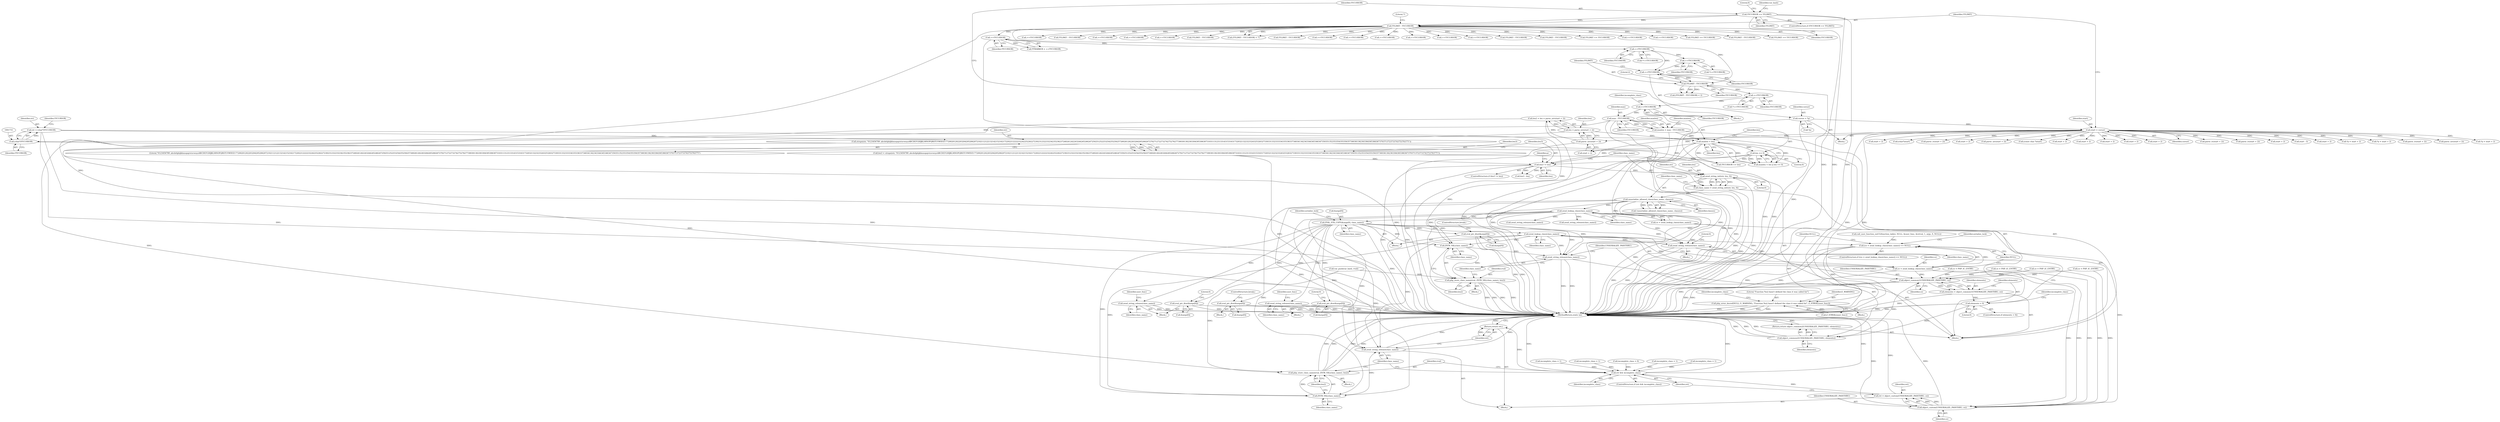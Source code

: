 digraph "0_php-src_1a23ebc1fff59bf480ca92963b36eba5c1b904c4@array" {
"1001863" [label="(Call,ZVAL_STR_COPY(&args[0], class_name))"];
"1001810" [label="(Call,zend_lookup_class(class_name))"];
"1001794" [label="(Call,unserialize_allowed_class(class_name, classes))"];
"1001784" [label="(Call,class_name = zend_string_init(str, len, 0))"];
"1001786" [label="(Call,zend_string_init(str, len, 0))"];
"1001766" [label="(Call,strspn(str, \"0123456789_abcdefghijklmnopqrstuvwxyzABCDEFGHIJKLMNOPQRSTUVWXYZ\177\200\201\202\203\204\205\206\207\210\211\212\213\214\215\216\217\220\221\222\223\224\225\226\227\230\231\232\233\234\235\236\237\240\241\242\243\244\245\246\247\250\251\252\253\254\255\256\257\260\261\262\263\264\265\266\267\270\271\272\273\274\275\276\277\300\301\302\303\304\305\306\307\310\311\312\313\314\315\316\317\320\321\322\323\324\325\326\327\330\331\332\333\334\335\336\337\340\341\342\343\344\345\346\347\350\351\352\353\354\355\356\357\360\361\362\363\364\365\366\367\370\371\372\373\374\375\376\377\\\"))"];
"1001728" [label="(Call,str = (char*)YYCURSOR)"];
"1001730" [label="(Call,(char*)YYCURSOR)"];
"1001708" [label="(Call,max - YYCURSOR)"];
"1001662" [label="(Call,++YYCURSOR)"];
"1001237" [label="(Call,++YYCURSOR)"];
"1000705" [label="(Call,YYLIMIT - YYCURSOR)"];
"1000152" [label="(Call,YYLIMIT - YYCURSOR)"];
"1000125" [label="(Call,YYCURSOR >= YYLIMIT)"];
"1000701" [label="(Call,++YYCURSOR)"];
"1000365" [label="(Call,++YYCURSOR)"];
"1000205" [label="(Call,++YYCURSOR)"];
"1000687" [label="(Call,++YYCURSOR)"];
"1001770" [label="(Call,len3 != len)"];
"1001764" [label="(Call,len3 = strspn(str, \"0123456789_abcdefghijklmnopqrstuvwxyzABCDEFGHIJKLMNOPQRSTUVWXYZ\177\200\201\202\203\204\205\206\207\210\211\212\213\214\215\216\217\220\221\222\223\224\225\226\227\230\231\232\233\234\235\236\237\240\241\242\243\244\245\246\247\250\251\252\253\254\255\256\257\260\261\262\263\264\265\266\267\270\271\272\273\274\275\276\277\300\301\302\303\304\305\306\307\310\311\312\313\314\315\316\317\320\321\322\323\324\325\326\327\330\331\332\333\334\335\336\337\340\341\342\343\344\345\346\347\350\351\352\353\354\355\356\357\360\361\362\363\364\365\366\367\370\371\372\373\374\375\376\377\\\"))"];
"1001716" [label="(Call,len == 0)"];
"1001713" [label="(Call,maxlen < len)"];
"1001706" [label="(Call,maxlen = max - YYCURSOR)"];
"1001700" [label="(Call,len = parse_uiv(start + 2))"];
"1001702" [label="(Call,parse_uiv(start + 2))"];
"1000144" [label="(Call,start = cursor)"];
"1000120" [label="(Call,cursor = *p)"];
"1001895" [label="(Call,zend_string_release(class_name))"];
"1001900" [label="(Call,zval_ptr_dtor(&args[0]))"];
"1001922" [label="(Call,zval_ptr_dtor(&args[0]))"];
"1001938" [label="(Call,zend_string_release(class_name))"];
"1001943" [label="(Call,zval_ptr_dtor(&args[0]))"];
"1001957" [label="(Call,zend_lookup_class(class_name))"];
"1001954" [label="(Call,(ce = zend_lookup_class(class_name)) == NULL)"];
"1001961" [label="(Call,php_error_docref(NULL, E_WARNING, \"Function %s() hasn't defined the class it was called for\", Z_STRVAL(user_func)))"];
"1001955" [label="(Call,ce = zend_lookup_class(class_name))"];
"1001996" [label="(Call,object_custom(UNSERIALIZE_PASSTHRU, ce))"];
"1001994" [label="(Call,ret = object_custom(UNSERIALIZE_PASSTHRU, ce))"];
"1002000" [label="(Call,ret && incomplete_class)"];
"1002011" [label="(Return,return ret;)"];
"1002015" [label="(Call,object_common1(UNSERIALIZE_PASSTHRU, ce))"];
"1002013" [label="(Call,elements = object_common1(UNSERIALIZE_PASSTHRU, ce))"];
"1002019" [label="(Call,elements < 0)"];
"1002038" [label="(Call,object_common2(UNSERIALIZE_PASSTHRU, elements))"];
"1002037" [label="(Return,return object_common2(UNSERIALIZE_PASSTHRU, elements);)"];
"1002006" [label="(Call,ZSTR_VAL(class_name))"];
"1002004" [label="(Call,php_store_class_name(rval, ZSTR_VAL(class_name), len2))"];
"1002009" [label="(Call,zend_string_release(class_name))"];
"1002023" [label="(Call,zend_string_release(class_name))"];
"1002032" [label="(Call,ZSTR_VAL(class_name))"];
"1002030" [label="(Call,php_store_class_name(rval, ZSTR_VAL(class_name), len2))"];
"1002035" [label="(Call,zend_string_release(class_name))"];
"1001979" [label="(Call,zval_ptr_dtor(&args[0]))"];
"1000708" [label="(Literal,2)"];
"1001604" [label="(Call,start + 2)"];
"1001967" [label="(Call,incomplete_class = 1)"];
"1002398" [label="(Call,(char*)start)"];
"1000273" [label="(Call,++YYCURSOR)"];
"1002136" [label="(Call,parse_iv(start + 2))"];
"1001906" [label="(Literal,0)"];
"1000364" [label="(Call,*++YYCURSOR)"];
"1001992" [label="(Block,)"];
"1001115" [label="(Call,YYLIMIT - YYCURSOR)"];
"1000706" [label="(Identifier,YYLIMIT)"];
"1001834" [label="(Call,zend_string_release(class_name))"];
"1000205" [label="(Call,++YYCURSOR)"];
"1001715" [label="(Identifier,len)"];
"1001954" [label="(Call,(ce = zend_lookup_class(class_name)) == NULL)"];
"1002019" [label="(Call,elements < 0)"];
"1002011" [label="(Return,return ret;)"];
"1001771" [label="(Identifier,len3)"];
"1000125" [label="(Call,YYCURSOR >= YYLIMIT)"];
"1002017" [label="(Identifier,ce)"];
"1001708" [label="(Call,max - YYCURSOR)"];
"1001348" [label="(Call,start + 2)"];
"1001943" [label="(Call,zval_ptr_dtor(&args[0]))"];
"1001851" [label="(Call,incomplete_class = 1)"];
"1001772" [label="(Identifier,len)"];
"1001710" [label="(Identifier,YYCURSOR)"];
"1000231" [label="(Call,++YYCURSOR)"];
"1001729" [label="(Identifier,str)"];
"1000701" [label="(Call,++YYCURSOR)"];
"1002022" [label="(Block,)"];
"1000133" [label="(Identifier,var_hash)"];
"1001887" [label="(Block,)"];
"1002039" [label="(Identifier,UNSERIALIZE_PASSTHRU)"];
"1001675" [label="(Identifier,incomplete_class)"];
"1001822" [label="(Call,zend_string_release(class_name))"];
"1001770" [label="(Call,len3 != len)"];
"1000287" [label="(Call,++YYCURSOR)"];
"1001923" [label="(Call,&args[0])"];
"1001701" [label="(Identifier,len)"];
"1001899" [label="(Identifier,user_func)"];
"1001949" [label="(Literal,0)"];
"1001994" [label="(Call,ret = object_custom(UNSERIALIZE_PASSTHRU, ce))"];
"1002004" [label="(Call,php_store_class_name(rval, ZSTR_VAL(class_name), len2))"];
"1001787" [label="(Identifier,str)"];
"1002000" [label="(Call,ret && incomplete_class)"];
"1002003" [label="(Block,)"];
"1002031" [label="(Identifier,rval)"];
"1001863" [label="(Call,ZVAL_STR_COPY(&args[0], class_name))"];
"1000352" [label="(Call,++YYCURSOR)"];
"1001961" [label="(Call,php_error_docref(NULL, E_WARNING, \"Function %s() hasn't defined the class it was called for\", Z_STRVAL(user_func)))"];
"1002012" [label="(Identifier,ret)"];
"1002038" [label="(Call,object_common2(UNSERIALIZE_PASSTHRU, elements))"];
"1002298" [label="(Call,parse_uiv(start + 2))"];
"1001237" [label="(Call,++YYCURSOR)"];
"1002035" [label="(Call,zend_string_release(class_name))"];
"1001422" [label="(Call,(const char *)start)"];
"1001358" [label="(Call,YYLIMIT - YYCURSOR)"];
"1002002" [label="(Identifier,incomplete_class)"];
"1001674" [label="(Call,incomplete_class = 0)"];
"1001970" [label="(Call,ce = PHP_IC_ENTRY)"];
"1002007" [label="(Identifier,class_name)"];
"1001698" [label="(Call,len2 = len = parse_uiv(start + 2))"];
"1001984" [label="(ControlStructure,break;)"];
"1001779" [label="(Call,len3 - len)"];
"1000687" [label="(Call,++YYCURSOR)"];
"1001939" [label="(Identifier,class_name)"];
"1000127" [label="(Identifier,YYLIMIT)"];
"1000151" [label="(Call,(YYLIMIT - YYCURSOR) < 7)"];
"1001896" [label="(Identifier,class_name)"];
"1001808" [label="(Call,ce = zend_lookup_class(class_name))"];
"1000121" [label="(Identifier,cursor)"];
"1002018" [label="(ControlStructure,if (elements < 0))"];
"1002016" [label="(Identifier,UNSERIALIZE_PASSTHRU)"];
"1001962" [label="(Identifier,NULL)"];
"1001732" [label="(Identifier,YYCURSOR)"];
"1002026" [label="(Literal,0)"];
"1000960" [label="(Call,YYLIMIT - YYCURSOR)"];
"1001263" [label="(Call,start + 2)"];
"1001997" [label="(Identifier,UNSERIALIZE_PASSTHRU)"];
"1000343" [label="(Call,++YYCURSOR)"];
"1001794" [label="(Call,unserialize_allowed_class(class_name, classes))"];
"1002032" [label="(Call,ZSTR_VAL(class_name))"];
"1001723" [label="(Call,start + 2)"];
"1001238" [label="(Identifier,YYCURSOR)"];
"1002067" [label="(Call,start + 2)"];
"1002051" [label="(Call,start + 2)"];
"1001999" [label="(ControlStructure,if (ret && incomplete_class))"];
"1001786" [label="(Call,zend_string_init(str, len, 0))"];
"1001663" [label="(Identifier,YYCURSOR)"];
"1001733" [label="(Call,YYCURSOR += len)"];
"1001712" [label="(Call,maxlen < len || len == 0)"];
"1000111" [label="(Block,)"];
"1000217" [label="(Call,++YYCURSOR)"];
"1001662" [label="(Call,++YYCURSOR)"];
"1002315" [label="(Call,start + 2)"];
"1000146" [label="(Identifier,cursor)"];
"1001874" [label="(Call,call_user_function_ex(CG(function_table), NULL, &user_func, &retval, 1, args, 0, NULL))"];
"1002013" [label="(Call,elements = object_common1(UNSERIALIZE_PASSTHRU, ce))"];
"1001980" [label="(Call,&args[0])"];
"1001702" [label="(Call,parse_uiv(start + 2))"];
"1001603" [label="(Call,parse_iv(start + 2))"];
"1000366" [label="(Identifier,YYCURSOR)"];
"1001798" [label="(Call,incomplete_class = 1)"];
"1002023" [label="(Call,zend_string_release(class_name))"];
"1002028" [label="(Identifier,incomplete_class)"];
"1001795" [label="(Identifier,class_name)"];
"1001900" [label="(Call,zval_ptr_dtor(&args[0]))"];
"1001769" [label="(ControlStructure,if (len3 != len))"];
"1001262" [label="(Call,parse_iv(start + 2))"];
"1002299" [label="(Call,start + 2)"];
"1001709" [label="(Identifier,max)"];
"1001996" [label="(Call,object_custom(UNSERIALIZE_PASSTHRU, ce))"];
"1001793" [label="(Call,!unserialize_allowed_class(class_name, classes))"];
"1000147" [label="(Block,)"];
"1001707" [label="(Identifier,maxlen)"];
"1001768" [label="(Literal,\"0123456789_abcdefghijklmnopqrstuvwxyzABCDEFGHIJKLMNOPQRSTUVWXYZ\177\200\201\202\203\204\205\206\207\210\211\212\213\214\215\216\217\220\221\222\223\224\225\226\227\230\231\232\233\234\235\236\237\240\241\242\243\244\245\246\247\250\251\252\253\254\255\256\257\260\261\262\263\264\265\266\267\270\271\272\273\274\275\276\277\300\301\302\303\304\305\306\307\310\311\312\313\314\315\316\317\320\321\322\323\324\325\326\327\330\331\332\333\334\335\336\337\340\341\342\343\344\345\346\347\350\351\352\353\354\355\356\357\360\361\362\363\364\365\366\367\370\371\372\373\374\375\376\377\\\")"];
"1001765" [label="(Identifier,len3)"];
"1001728" [label="(Call,str = (char*)YYCURSOR)"];
"1002021" [label="(Literal,0)"];
"1002447" [label="(MethodReturn,static int)"];
"1000704" [label="(Call,(YYLIMIT - YYCURSOR) < 2)"];
"1001784" [label="(Call,class_name = zend_string_init(str, len, 0))"];
"1001796" [label="(Identifier,classes)"];
"1000301" [label="(Call,++YYCURSOR)"];
"1001956" [label="(Identifier,ce)"];
"1001959" [label="(Identifier,NULL)"];
"1001913" [label="(Call,incomplete_class = 1)"];
"1001776" [label="(Identifier,p)"];
"1000144" [label="(Call,start = cursor)"];
"1001714" [label="(Identifier,maxlen)"];
"1000193" [label="(Call,++YYCURSOR)"];
"1001901" [label="(Call,&args[0])"];
"1001927" [label="(ControlStructure,break;)"];
"1000705" [label="(Call,YYLIMIT - YYCURSOR)"];
"1000124" [label="(ControlStructure,if (YYCURSOR >= YYLIMIT))"];
"1001700" [label="(Call,len = parse_uiv(start + 2))"];
"1001734" [label="(Identifier,YYCURSOR)"];
"1001965" [label="(Call,Z_STRVAL(user_func))"];
"1001801" [label="(Call,ce = PHP_IC_ENTRY)"];
"1001785" [label="(Identifier,class_name)"];
"1001497" [label="(Call,start - 3)"];
"1000329" [label="(Call,++YYCURSOR)"];
"1002137" [label="(Call,start + 2)"];
"1001963" [label="(Identifier,E_WARNING)"];
"1000702" [label="(Identifier,YYCURSOR)"];
"1001706" [label="(Call,maxlen = max - YYCURSOR)"];
"1000206" [label="(Identifier,YYCURSOR)"];
"1001713" [label="(Call,maxlen < len)"];
"1001720" [label="(Call,*p = start + 2)"];
"1002015" [label="(Call,object_common1(UNSERIALIZE_PASSTHRU, ce))"];
"1001788" [label="(Identifier,len)"];
"1001791" [label="(Block,)"];
"1001944" [label="(Call,&args[0])"];
"1000203" [label="(Call,YYMARKER = ++YYCURSOR)"];
"1001938" [label="(Call,zend_string_release(class_name))"];
"1000120" [label="(Call,cursor = *p)"];
"1001703" [label="(Call,start + 2)"];
"1001730" [label="(Call,(char*)YYCURSOR)"];
"1002312" [label="(Call,*p = start + 2)"];
"1000122" [label="(Call,*p)"];
"1001937" [label="(Block,)"];
"1001854" [label="(Call,ce = PHP_IC_ENTRY)"];
"1001871" [label="(Identifier,serialize_lock)"];
"1000365" [label="(Call,++YYCURSOR)"];
"1002036" [label="(Identifier,class_name)"];
"1001716" [label="(Call,len == 0)"];
"1000145" [label="(Identifier,start)"];
"1001960" [label="(Block,)"];
"1002024" [label="(Identifier,class_name)"];
"1000245" [label="(Call,++YYCURSOR)"];
"1000153" [label="(Identifier,YYLIMIT)"];
"1001975" [label="(Identifier,serialize_lock)"];
"1001998" [label="(Identifier,ce)"];
"1001764" [label="(Call,len3 = strspn(str, \"0123456789_abcdefghijklmnopqrstuvwxyzABCDEFGHIJKLMNOPQRSTUVWXYZ\177\200\201\202\203\204\205\206\207\210\211\212\213\214\215\216\217\220\221\222\223\224\225\226\227\230\231\232\233\234\235\236\237\240\241\242\243\244\245\246\247\250\251\252\253\254\255\256\257\260\261\262\263\264\265\266\267\270\271\272\273\274\275\276\277\300\301\302\303\304\305\306\307\310\311\312\313\314\315\316\317\320\321\322\323\324\325\326\327\330\331\332\333\334\335\336\337\340\341\342\343\344\345\346\347\350\351\352\353\354\355\356\357\360\361\362\363\364\365\366\367\370\371\372\373\374\375\376\377\\\"))"];
"1001968" [label="(Identifier,incomplete_class)"];
"1001916" [label="(Call,ce = PHP_IC_ENTRY)"];
"1001207" [label="(Call,YYLIMIT - YYCURSOR)"];
"1001964" [label="(Literal,\"Function %s() hasn't defined the class it was called for\")"];
"1001347" [label="(Call,parse_iv(start + 2))"];
"1002050" [label="(Call,parse_uiv(start + 2))"];
"1001718" [label="(Literal,0)"];
"1002034" [label="(Identifier,len2)"];
"1000802" [label="(Call,YYLIMIT - YYCURSOR)"];
"1000155" [label="(Literal,7)"];
"1000707" [label="(Identifier,YYCURSOR)"];
"1001161" [label="(Call,YYLIMIT <= YYCURSOR)"];
"1000688" [label="(Identifier,YYCURSOR)"];
"1002005" [label="(Identifier,rval)"];
"1002033" [label="(Identifier,class_name)"];
"1001236" [label="(Call,*++YYCURSOR)"];
"1001868" [label="(Identifier,class_name)"];
"1000126" [label="(Identifier,YYCURSOR)"];
"1002009" [label="(Call,zend_string_release(class_name))"];
"1001767" [label="(Identifier,str)"];
"1002008" [label="(Identifier,len2)"];
"1002006" [label="(Call,ZSTR_VAL(class_name))"];
"1001942" [label="(Identifier,user_func)"];
"1000315" [label="(Call,++YYCURSOR)"];
"1001995" [label="(Identifier,ret)"];
"1001979" [label="(Call,zval_ptr_dtor(&args[0]))"];
"1000152" [label="(Call,YYLIMIT - YYCURSOR)"];
"1002040" [label="(Identifier,elements)"];
"1001810" [label="(Call,zend_lookup_class(class_name))"];
"1001811" [label="(Identifier,class_name)"];
"1002001" [label="(Identifier,ret)"];
"1000686" [label="(Call,*++YYCURSOR)"];
"1001894" [label="(Block,)"];
"1002010" [label="(Identifier,class_name)"];
"1002037" [label="(Return,return object_common2(UNSERIALIZE_PASSTHRU, elements);)"];
"1000141" [label="(Call,var_push(var_hash, rval))"];
"1001958" [label="(Identifier,class_name)"];
"1002029" [label="(Block,)"];
"1001766" [label="(Call,strspn(str, \"0123456789_abcdefghijklmnopqrstuvwxyzABCDEFGHIJKLMNOPQRSTUVWXYZ\177\200\201\202\203\204\205\206\207\210\211\212\213\214\215\216\217\220\221\222\223\224\225\226\227\230\231\232\233\234\235\236\237\240\241\242\243\244\245\246\247\250\251\252\253\254\255\256\257\260\261\262\263\264\265\266\267\270\271\272\273\274\275\276\277\300\301\302\303\304\305\306\307\310\311\312\313\314\315\316\317\320\321\322\323\324\325\326\327\330\331\332\333\334\335\336\337\340\341\342\343\344\345\346\347\350\351\352\353\354\355\356\357\360\361\362\363\364\365\366\367\370\371\372\373\374\375\376\377\\\"))"];
"1000259" [label="(Call,++YYCURSOR)"];
"1000756" [label="(Call,YYLIMIT <= YYCURSOR)"];
"1002030" [label="(Call,php_store_class_name(rval, ZSTR_VAL(class_name), len2))"];
"1000849" [label="(Call,YYLIMIT - YYCURSOR)"];
"1001895" [label="(Call,zend_string_release(class_name))"];
"1001717" [label="(Identifier,len)"];
"1001953" [label="(ControlStructure,if ((ce = zend_lookup_class(class_name)) == NULL))"];
"1001864" [label="(Call,&args[0])"];
"1001069" [label="(Call,YYLIMIT <= YYCURSOR)"];
"1002064" [label="(Call,*p = start + 2)"];
"1002020" [label="(Identifier,elements)"];
"1001955" [label="(Call,ce = zend_lookup_class(class_name))"];
"1001922" [label="(Call,zval_ptr_dtor(&args[0]))"];
"1000130" [label="(Literal,0)"];
"1001664" [label="(Block,)"];
"1000154" [label="(Identifier,YYCURSOR)"];
"1001789" [label="(Literal,0)"];
"1002014" [label="(Identifier,elements)"];
"1001957" [label="(Call,zend_lookup_class(class_name))"];
"1001863" -> "1001791"  [label="AST: "];
"1001863" -> "1001868"  [label="CFG: "];
"1001864" -> "1001863"  [label="AST: "];
"1001868" -> "1001863"  [label="AST: "];
"1001871" -> "1001863"  [label="CFG: "];
"1001863" -> "1002447"  [label="DDG: "];
"1001810" -> "1001863"  [label="DDG: "];
"1001863" -> "1001895"  [label="DDG: "];
"1001863" -> "1001900"  [label="DDG: "];
"1001863" -> "1001922"  [label="DDG: "];
"1001863" -> "1001938"  [label="DDG: "];
"1001863" -> "1001943"  [label="DDG: "];
"1001863" -> "1001957"  [label="DDG: "];
"1001863" -> "1001979"  [label="DDG: "];
"1001863" -> "1002006"  [label="DDG: "];
"1001863" -> "1002009"  [label="DDG: "];
"1001863" -> "1002023"  [label="DDG: "];
"1001863" -> "1002032"  [label="DDG: "];
"1001863" -> "1002035"  [label="DDG: "];
"1001810" -> "1001808"  [label="AST: "];
"1001810" -> "1001811"  [label="CFG: "];
"1001811" -> "1001810"  [label="AST: "];
"1001808" -> "1001810"  [label="CFG: "];
"1001810" -> "1001808"  [label="DDG: "];
"1001794" -> "1001810"  [label="DDG: "];
"1001810" -> "1001822"  [label="DDG: "];
"1001810" -> "1001834"  [label="DDG: "];
"1001810" -> "1002006"  [label="DDG: "];
"1001810" -> "1002009"  [label="DDG: "];
"1001810" -> "1002023"  [label="DDG: "];
"1001810" -> "1002032"  [label="DDG: "];
"1001810" -> "1002035"  [label="DDG: "];
"1001794" -> "1001793"  [label="AST: "];
"1001794" -> "1001796"  [label="CFG: "];
"1001795" -> "1001794"  [label="AST: "];
"1001796" -> "1001794"  [label="AST: "];
"1001793" -> "1001794"  [label="CFG: "];
"1001794" -> "1002447"  [label="DDG: "];
"1001794" -> "1001793"  [label="DDG: "];
"1001794" -> "1001793"  [label="DDG: "];
"1001784" -> "1001794"  [label="DDG: "];
"1001794" -> "1002006"  [label="DDG: "];
"1001794" -> "1002009"  [label="DDG: "];
"1001794" -> "1002023"  [label="DDG: "];
"1001794" -> "1002032"  [label="DDG: "];
"1001794" -> "1002035"  [label="DDG: "];
"1001784" -> "1001664"  [label="AST: "];
"1001784" -> "1001786"  [label="CFG: "];
"1001785" -> "1001784"  [label="AST: "];
"1001786" -> "1001784"  [label="AST: "];
"1001795" -> "1001784"  [label="CFG: "];
"1001784" -> "1002447"  [label="DDG: "];
"1001786" -> "1001784"  [label="DDG: "];
"1001786" -> "1001784"  [label="DDG: "];
"1001786" -> "1001784"  [label="DDG: "];
"1001786" -> "1001789"  [label="CFG: "];
"1001787" -> "1001786"  [label="AST: "];
"1001788" -> "1001786"  [label="AST: "];
"1001789" -> "1001786"  [label="AST: "];
"1001786" -> "1002447"  [label="DDG: "];
"1001786" -> "1002447"  [label="DDG: "];
"1001766" -> "1001786"  [label="DDG: "];
"1001770" -> "1001786"  [label="DDG: "];
"1001766" -> "1001764"  [label="AST: "];
"1001766" -> "1001768"  [label="CFG: "];
"1001767" -> "1001766"  [label="AST: "];
"1001768" -> "1001766"  [label="AST: "];
"1001764" -> "1001766"  [label="CFG: "];
"1001766" -> "1002447"  [label="DDG: "];
"1001766" -> "1001764"  [label="DDG: "];
"1001766" -> "1001764"  [label="DDG: "];
"1001728" -> "1001766"  [label="DDG: "];
"1001728" -> "1001664"  [label="AST: "];
"1001728" -> "1001730"  [label="CFG: "];
"1001729" -> "1001728"  [label="AST: "];
"1001730" -> "1001728"  [label="AST: "];
"1001734" -> "1001728"  [label="CFG: "];
"1001728" -> "1002447"  [label="DDG: "];
"1001728" -> "1002447"  [label="DDG: "];
"1001730" -> "1001728"  [label="DDG: "];
"1001730" -> "1001732"  [label="CFG: "];
"1001731" -> "1001730"  [label="AST: "];
"1001732" -> "1001730"  [label="AST: "];
"1001708" -> "1001730"  [label="DDG: "];
"1001730" -> "1001733"  [label="DDG: "];
"1001708" -> "1001706"  [label="AST: "];
"1001708" -> "1001710"  [label="CFG: "];
"1001709" -> "1001708"  [label="AST: "];
"1001710" -> "1001708"  [label="AST: "];
"1001706" -> "1001708"  [label="CFG: "];
"1001708" -> "1002447"  [label="DDG: "];
"1001708" -> "1002447"  [label="DDG: "];
"1001708" -> "1001706"  [label="DDG: "];
"1001708" -> "1001706"  [label="DDG: "];
"1001662" -> "1001708"  [label="DDG: "];
"1001662" -> "1000147"  [label="AST: "];
"1001662" -> "1001663"  [label="CFG: "];
"1001663" -> "1001662"  [label="AST: "];
"1001675" -> "1001662"  [label="CFG: "];
"1001662" -> "1002447"  [label="DDG: "];
"1001237" -> "1001662"  [label="DDG: "];
"1001237" -> "1001236"  [label="AST: "];
"1001237" -> "1001238"  [label="CFG: "];
"1001238" -> "1001237"  [label="AST: "];
"1001236" -> "1001237"  [label="CFG: "];
"1000705" -> "1001237"  [label="DDG: "];
"1000705" -> "1000704"  [label="AST: "];
"1000705" -> "1000707"  [label="CFG: "];
"1000706" -> "1000705"  [label="AST: "];
"1000707" -> "1000705"  [label="AST: "];
"1000708" -> "1000705"  [label="CFG: "];
"1000705" -> "1002447"  [label="DDG: "];
"1000705" -> "1000701"  [label="DDG: "];
"1000705" -> "1000704"  [label="DDG: "];
"1000705" -> "1000704"  [label="DDG: "];
"1000152" -> "1000705"  [label="DDG: "];
"1000701" -> "1000705"  [label="DDG: "];
"1000152" -> "1000151"  [label="AST: "];
"1000152" -> "1000154"  [label="CFG: "];
"1000153" -> "1000152"  [label="AST: "];
"1000154" -> "1000152"  [label="AST: "];
"1000155" -> "1000152"  [label="CFG: "];
"1000152" -> "1002447"  [label="DDG: "];
"1000152" -> "1000151"  [label="DDG: "];
"1000152" -> "1000151"  [label="DDG: "];
"1000125" -> "1000152"  [label="DDG: "];
"1000125" -> "1000152"  [label="DDG: "];
"1000152" -> "1000193"  [label="DDG: "];
"1000152" -> "1000205"  [label="DDG: "];
"1000152" -> "1000217"  [label="DDG: "];
"1000152" -> "1000231"  [label="DDG: "];
"1000152" -> "1000245"  [label="DDG: "];
"1000152" -> "1000259"  [label="DDG: "];
"1000152" -> "1000273"  [label="DDG: "];
"1000152" -> "1000287"  [label="DDG: "];
"1000152" -> "1000301"  [label="DDG: "];
"1000152" -> "1000315"  [label="DDG: "];
"1000152" -> "1000329"  [label="DDG: "];
"1000152" -> "1000343"  [label="DDG: "];
"1000152" -> "1000352"  [label="DDG: "];
"1000152" -> "1000756"  [label="DDG: "];
"1000152" -> "1000802"  [label="DDG: "];
"1000152" -> "1000849"  [label="DDG: "];
"1000152" -> "1000960"  [label="DDG: "];
"1000152" -> "1001069"  [label="DDG: "];
"1000152" -> "1001115"  [label="DDG: "];
"1000152" -> "1001161"  [label="DDG: "];
"1000152" -> "1001207"  [label="DDG: "];
"1000152" -> "1001358"  [label="DDG: "];
"1000125" -> "1000124"  [label="AST: "];
"1000125" -> "1000127"  [label="CFG: "];
"1000126" -> "1000125"  [label="AST: "];
"1000127" -> "1000125"  [label="AST: "];
"1000130" -> "1000125"  [label="CFG: "];
"1000133" -> "1000125"  [label="CFG: "];
"1000125" -> "1002447"  [label="DDG: "];
"1000125" -> "1002447"  [label="DDG: "];
"1000125" -> "1002447"  [label="DDG: "];
"1000701" -> "1000147"  [label="AST: "];
"1000701" -> "1000702"  [label="CFG: "];
"1000702" -> "1000701"  [label="AST: "];
"1000706" -> "1000701"  [label="CFG: "];
"1000365" -> "1000701"  [label="DDG: "];
"1000687" -> "1000701"  [label="DDG: "];
"1000365" -> "1000364"  [label="AST: "];
"1000365" -> "1000366"  [label="CFG: "];
"1000366" -> "1000365"  [label="AST: "];
"1000364" -> "1000365"  [label="CFG: "];
"1000205" -> "1000365"  [label="DDG: "];
"1000365" -> "1000687"  [label="DDG: "];
"1000205" -> "1000203"  [label="AST: "];
"1000205" -> "1000206"  [label="CFG: "];
"1000206" -> "1000205"  [label="AST: "];
"1000203" -> "1000205"  [label="CFG: "];
"1000205" -> "1002447"  [label="DDG: "];
"1000205" -> "1000203"  [label="DDG: "];
"1000687" -> "1000686"  [label="AST: "];
"1000687" -> "1000688"  [label="CFG: "];
"1000688" -> "1000687"  [label="AST: "];
"1000686" -> "1000687"  [label="CFG: "];
"1001770" -> "1001769"  [label="AST: "];
"1001770" -> "1001772"  [label="CFG: "];
"1001771" -> "1001770"  [label="AST: "];
"1001772" -> "1001770"  [label="AST: "];
"1001776" -> "1001770"  [label="CFG: "];
"1001785" -> "1001770"  [label="CFG: "];
"1001770" -> "1002447"  [label="DDG: "];
"1001770" -> "1002447"  [label="DDG: "];
"1001764" -> "1001770"  [label="DDG: "];
"1001716" -> "1001770"  [label="DDG: "];
"1001713" -> "1001770"  [label="DDG: "];
"1001770" -> "1001779"  [label="DDG: "];
"1001770" -> "1001779"  [label="DDG: "];
"1001764" -> "1001664"  [label="AST: "];
"1001765" -> "1001764"  [label="AST: "];
"1001771" -> "1001764"  [label="CFG: "];
"1001764" -> "1002447"  [label="DDG: "];
"1001716" -> "1001712"  [label="AST: "];
"1001716" -> "1001718"  [label="CFG: "];
"1001717" -> "1001716"  [label="AST: "];
"1001718" -> "1001716"  [label="AST: "];
"1001712" -> "1001716"  [label="CFG: "];
"1001716" -> "1002447"  [label="DDG: "];
"1001716" -> "1001712"  [label="DDG: "];
"1001716" -> "1001712"  [label="DDG: "];
"1001713" -> "1001716"  [label="DDG: "];
"1001716" -> "1001733"  [label="DDG: "];
"1001713" -> "1001712"  [label="AST: "];
"1001713" -> "1001715"  [label="CFG: "];
"1001714" -> "1001713"  [label="AST: "];
"1001715" -> "1001713"  [label="AST: "];
"1001717" -> "1001713"  [label="CFG: "];
"1001712" -> "1001713"  [label="CFG: "];
"1001713" -> "1002447"  [label="DDG: "];
"1001713" -> "1002447"  [label="DDG: "];
"1001713" -> "1001712"  [label="DDG: "];
"1001713" -> "1001712"  [label="DDG: "];
"1001706" -> "1001713"  [label="DDG: "];
"1001700" -> "1001713"  [label="DDG: "];
"1001713" -> "1001733"  [label="DDG: "];
"1001706" -> "1001664"  [label="AST: "];
"1001707" -> "1001706"  [label="AST: "];
"1001714" -> "1001706"  [label="CFG: "];
"1001706" -> "1002447"  [label="DDG: "];
"1001700" -> "1001698"  [label="AST: "];
"1001700" -> "1001702"  [label="CFG: "];
"1001701" -> "1001700"  [label="AST: "];
"1001702" -> "1001700"  [label="AST: "];
"1001698" -> "1001700"  [label="CFG: "];
"1001700" -> "1002447"  [label="DDG: "];
"1001700" -> "1001698"  [label="DDG: "];
"1001702" -> "1001700"  [label="DDG: "];
"1001702" -> "1001703"  [label="CFG: "];
"1001703" -> "1001702"  [label="AST: "];
"1001702" -> "1002447"  [label="DDG: "];
"1001702" -> "1001698"  [label="DDG: "];
"1000144" -> "1001702"  [label="DDG: "];
"1000144" -> "1000111"  [label="AST: "];
"1000144" -> "1000146"  [label="CFG: "];
"1000145" -> "1000144"  [label="AST: "];
"1000146" -> "1000144"  [label="AST: "];
"1000153" -> "1000144"  [label="CFG: "];
"1000144" -> "1002447"  [label="DDG: "];
"1000144" -> "1002447"  [label="DDG: "];
"1000120" -> "1000144"  [label="DDG: "];
"1000144" -> "1001262"  [label="DDG: "];
"1000144" -> "1001263"  [label="DDG: "];
"1000144" -> "1001347"  [label="DDG: "];
"1000144" -> "1001348"  [label="DDG: "];
"1000144" -> "1001422"  [label="DDG: "];
"1000144" -> "1001497"  [label="DDG: "];
"1000144" -> "1001603"  [label="DDG: "];
"1000144" -> "1001604"  [label="DDG: "];
"1000144" -> "1001703"  [label="DDG: "];
"1000144" -> "1001720"  [label="DDG: "];
"1000144" -> "1001723"  [label="DDG: "];
"1000144" -> "1002050"  [label="DDG: "];
"1000144" -> "1002051"  [label="DDG: "];
"1000144" -> "1002064"  [label="DDG: "];
"1000144" -> "1002067"  [label="DDG: "];
"1000144" -> "1002136"  [label="DDG: "];
"1000144" -> "1002137"  [label="DDG: "];
"1000144" -> "1002298"  [label="DDG: "];
"1000144" -> "1002299"  [label="DDG: "];
"1000144" -> "1002312"  [label="DDG: "];
"1000144" -> "1002315"  [label="DDG: "];
"1000144" -> "1002398"  [label="DDG: "];
"1000120" -> "1000111"  [label="AST: "];
"1000120" -> "1000122"  [label="CFG: "];
"1000121" -> "1000120"  [label="AST: "];
"1000122" -> "1000120"  [label="AST: "];
"1000126" -> "1000120"  [label="CFG: "];
"1000120" -> "1002447"  [label="DDG: "];
"1000120" -> "1002447"  [label="DDG: "];
"1001895" -> "1001894"  [label="AST: "];
"1001895" -> "1001896"  [label="CFG: "];
"1001896" -> "1001895"  [label="AST: "];
"1001899" -> "1001895"  [label="CFG: "];
"1001895" -> "1002447"  [label="DDG: "];
"1001895" -> "1002447"  [label="DDG: "];
"1001900" -> "1001894"  [label="AST: "];
"1001900" -> "1001901"  [label="CFG: "];
"1001901" -> "1001900"  [label="AST: "];
"1001906" -> "1001900"  [label="CFG: "];
"1001900" -> "1002447"  [label="DDG: "];
"1001900" -> "1002447"  [label="DDG: "];
"1001922" -> "1001887"  [label="AST: "];
"1001922" -> "1001923"  [label="CFG: "];
"1001923" -> "1001922"  [label="AST: "];
"1001927" -> "1001922"  [label="CFG: "];
"1001922" -> "1002447"  [label="DDG: "];
"1001922" -> "1002447"  [label="DDG: "];
"1001938" -> "1001937"  [label="AST: "];
"1001938" -> "1001939"  [label="CFG: "];
"1001939" -> "1001938"  [label="AST: "];
"1001942" -> "1001938"  [label="CFG: "];
"1001938" -> "1002447"  [label="DDG: "];
"1001938" -> "1002447"  [label="DDG: "];
"1001943" -> "1001937"  [label="AST: "];
"1001943" -> "1001944"  [label="CFG: "];
"1001944" -> "1001943"  [label="AST: "];
"1001949" -> "1001943"  [label="CFG: "];
"1001943" -> "1002447"  [label="DDG: "];
"1001943" -> "1002447"  [label="DDG: "];
"1001957" -> "1001955"  [label="AST: "];
"1001957" -> "1001958"  [label="CFG: "];
"1001958" -> "1001957"  [label="AST: "];
"1001955" -> "1001957"  [label="CFG: "];
"1001957" -> "1001954"  [label="DDG: "];
"1001957" -> "1001955"  [label="DDG: "];
"1001957" -> "1002006"  [label="DDG: "];
"1001957" -> "1002009"  [label="DDG: "];
"1001957" -> "1002023"  [label="DDG: "];
"1001957" -> "1002032"  [label="DDG: "];
"1001957" -> "1002035"  [label="DDG: "];
"1001954" -> "1001953"  [label="AST: "];
"1001954" -> "1001959"  [label="CFG: "];
"1001955" -> "1001954"  [label="AST: "];
"1001959" -> "1001954"  [label="AST: "];
"1001962" -> "1001954"  [label="CFG: "];
"1001975" -> "1001954"  [label="CFG: "];
"1001954" -> "1002447"  [label="DDG: "];
"1001954" -> "1002447"  [label="DDG: "];
"1001955" -> "1001954"  [label="DDG: "];
"1001874" -> "1001954"  [label="DDG: "];
"1001954" -> "1001961"  [label="DDG: "];
"1001961" -> "1001960"  [label="AST: "];
"1001961" -> "1001965"  [label="CFG: "];
"1001962" -> "1001961"  [label="AST: "];
"1001963" -> "1001961"  [label="AST: "];
"1001964" -> "1001961"  [label="AST: "];
"1001965" -> "1001961"  [label="AST: "];
"1001968" -> "1001961"  [label="CFG: "];
"1001961" -> "1002447"  [label="DDG: "];
"1001961" -> "1002447"  [label="DDG: "];
"1001961" -> "1002447"  [label="DDG: "];
"1001961" -> "1002447"  [label="DDG: "];
"1001965" -> "1001961"  [label="DDG: "];
"1001956" -> "1001955"  [label="AST: "];
"1001959" -> "1001955"  [label="CFG: "];
"1001955" -> "1002447"  [label="DDG: "];
"1001955" -> "1001996"  [label="DDG: "];
"1001955" -> "1002015"  [label="DDG: "];
"1001996" -> "1001994"  [label="AST: "];
"1001996" -> "1001998"  [label="CFG: "];
"1001997" -> "1001996"  [label="AST: "];
"1001998" -> "1001996"  [label="AST: "];
"1001994" -> "1001996"  [label="CFG: "];
"1001996" -> "1002447"  [label="DDG: "];
"1001996" -> "1002447"  [label="DDG: "];
"1001996" -> "1001994"  [label="DDG: "];
"1001996" -> "1001994"  [label="DDG: "];
"1001970" -> "1001996"  [label="DDG: "];
"1001854" -> "1001996"  [label="DDG: "];
"1001808" -> "1001996"  [label="DDG: "];
"1001801" -> "1001996"  [label="DDG: "];
"1001916" -> "1001996"  [label="DDG: "];
"1001994" -> "1001992"  [label="AST: "];
"1001995" -> "1001994"  [label="AST: "];
"1002001" -> "1001994"  [label="CFG: "];
"1001994" -> "1002447"  [label="DDG: "];
"1001994" -> "1002000"  [label="DDG: "];
"1002000" -> "1001999"  [label="AST: "];
"1002000" -> "1002001"  [label="CFG: "];
"1002000" -> "1002002"  [label="CFG: "];
"1002001" -> "1002000"  [label="AST: "];
"1002002" -> "1002000"  [label="AST: "];
"1002005" -> "1002000"  [label="CFG: "];
"1002010" -> "1002000"  [label="CFG: "];
"1002000" -> "1002447"  [label="DDG: "];
"1002000" -> "1002447"  [label="DDG: "];
"1002000" -> "1002447"  [label="DDG: "];
"1001913" -> "1002000"  [label="DDG: "];
"1001674" -> "1002000"  [label="DDG: "];
"1001798" -> "1002000"  [label="DDG: "];
"1001851" -> "1002000"  [label="DDG: "];
"1001967" -> "1002000"  [label="DDG: "];
"1002000" -> "1002011"  [label="DDG: "];
"1002011" -> "1001992"  [label="AST: "];
"1002011" -> "1002012"  [label="CFG: "];
"1002012" -> "1002011"  [label="AST: "];
"1002447" -> "1002011"  [label="CFG: "];
"1002011" -> "1002447"  [label="DDG: "];
"1002012" -> "1002011"  [label="DDG: "];
"1002015" -> "1002013"  [label="AST: "];
"1002015" -> "1002017"  [label="CFG: "];
"1002016" -> "1002015"  [label="AST: "];
"1002017" -> "1002015"  [label="AST: "];
"1002013" -> "1002015"  [label="CFG: "];
"1002015" -> "1002447"  [label="DDG: "];
"1002015" -> "1002447"  [label="DDG: "];
"1002015" -> "1002013"  [label="DDG: "];
"1002015" -> "1002013"  [label="DDG: "];
"1001970" -> "1002015"  [label="DDG: "];
"1001854" -> "1002015"  [label="DDG: "];
"1001808" -> "1002015"  [label="DDG: "];
"1001801" -> "1002015"  [label="DDG: "];
"1001916" -> "1002015"  [label="DDG: "];
"1002015" -> "1002038"  [label="DDG: "];
"1002013" -> "1001664"  [label="AST: "];
"1002014" -> "1002013"  [label="AST: "];
"1002020" -> "1002013"  [label="CFG: "];
"1002013" -> "1002447"  [label="DDG: "];
"1002013" -> "1002019"  [label="DDG: "];
"1002019" -> "1002018"  [label="AST: "];
"1002019" -> "1002021"  [label="CFG: "];
"1002020" -> "1002019"  [label="AST: "];
"1002021" -> "1002019"  [label="AST: "];
"1002024" -> "1002019"  [label="CFG: "];
"1002028" -> "1002019"  [label="CFG: "];
"1002019" -> "1002447"  [label="DDG: "];
"1002019" -> "1002447"  [label="DDG: "];
"1002019" -> "1002038"  [label="DDG: "];
"1002038" -> "1002037"  [label="AST: "];
"1002038" -> "1002040"  [label="CFG: "];
"1002039" -> "1002038"  [label="AST: "];
"1002040" -> "1002038"  [label="AST: "];
"1002037" -> "1002038"  [label="CFG: "];
"1002038" -> "1002447"  [label="DDG: "];
"1002038" -> "1002447"  [label="DDG: "];
"1002038" -> "1002447"  [label="DDG: "];
"1002038" -> "1002037"  [label="DDG: "];
"1002037" -> "1001664"  [label="AST: "];
"1002447" -> "1002037"  [label="CFG: "];
"1002037" -> "1002447"  [label="DDG: "];
"1002006" -> "1002004"  [label="AST: "];
"1002006" -> "1002007"  [label="CFG: "];
"1002007" -> "1002006"  [label="AST: "];
"1002008" -> "1002006"  [label="CFG: "];
"1002006" -> "1002004"  [label="DDG: "];
"1002006" -> "1002009"  [label="DDG: "];
"1002004" -> "1002003"  [label="AST: "];
"1002004" -> "1002008"  [label="CFG: "];
"1002005" -> "1002004"  [label="AST: "];
"1002008" -> "1002004"  [label="AST: "];
"1002010" -> "1002004"  [label="CFG: "];
"1002004" -> "1002447"  [label="DDG: "];
"1002004" -> "1002447"  [label="DDG: "];
"1002004" -> "1002447"  [label="DDG: "];
"1002004" -> "1002447"  [label="DDG: "];
"1000141" -> "1002004"  [label="DDG: "];
"1001698" -> "1002004"  [label="DDG: "];
"1002009" -> "1001992"  [label="AST: "];
"1002009" -> "1002010"  [label="CFG: "];
"1002010" -> "1002009"  [label="AST: "];
"1002012" -> "1002009"  [label="CFG: "];
"1002009" -> "1002447"  [label="DDG: "];
"1002009" -> "1002447"  [label="DDG: "];
"1002023" -> "1002022"  [label="AST: "];
"1002023" -> "1002024"  [label="CFG: "];
"1002024" -> "1002023"  [label="AST: "];
"1002026" -> "1002023"  [label="CFG: "];
"1002023" -> "1002447"  [label="DDG: "];
"1002023" -> "1002447"  [label="DDG: "];
"1002032" -> "1002030"  [label="AST: "];
"1002032" -> "1002033"  [label="CFG: "];
"1002033" -> "1002032"  [label="AST: "];
"1002034" -> "1002032"  [label="CFG: "];
"1002032" -> "1002030"  [label="DDG: "];
"1002032" -> "1002035"  [label="DDG: "];
"1002030" -> "1002029"  [label="AST: "];
"1002030" -> "1002034"  [label="CFG: "];
"1002031" -> "1002030"  [label="AST: "];
"1002034" -> "1002030"  [label="AST: "];
"1002036" -> "1002030"  [label="CFG: "];
"1002030" -> "1002447"  [label="DDG: "];
"1002030" -> "1002447"  [label="DDG: "];
"1002030" -> "1002447"  [label="DDG: "];
"1002030" -> "1002447"  [label="DDG: "];
"1000141" -> "1002030"  [label="DDG: "];
"1001698" -> "1002030"  [label="DDG: "];
"1002035" -> "1001664"  [label="AST: "];
"1002035" -> "1002036"  [label="CFG: "];
"1002036" -> "1002035"  [label="AST: "];
"1002039" -> "1002035"  [label="CFG: "];
"1002035" -> "1002447"  [label="DDG: "];
"1002035" -> "1002447"  [label="DDG: "];
"1001979" -> "1001791"  [label="AST: "];
"1001979" -> "1001980"  [label="CFG: "];
"1001980" -> "1001979"  [label="AST: "];
"1001984" -> "1001979"  [label="CFG: "];
"1001979" -> "1002447"  [label="DDG: "];
"1001979" -> "1002447"  [label="DDG: "];
}
